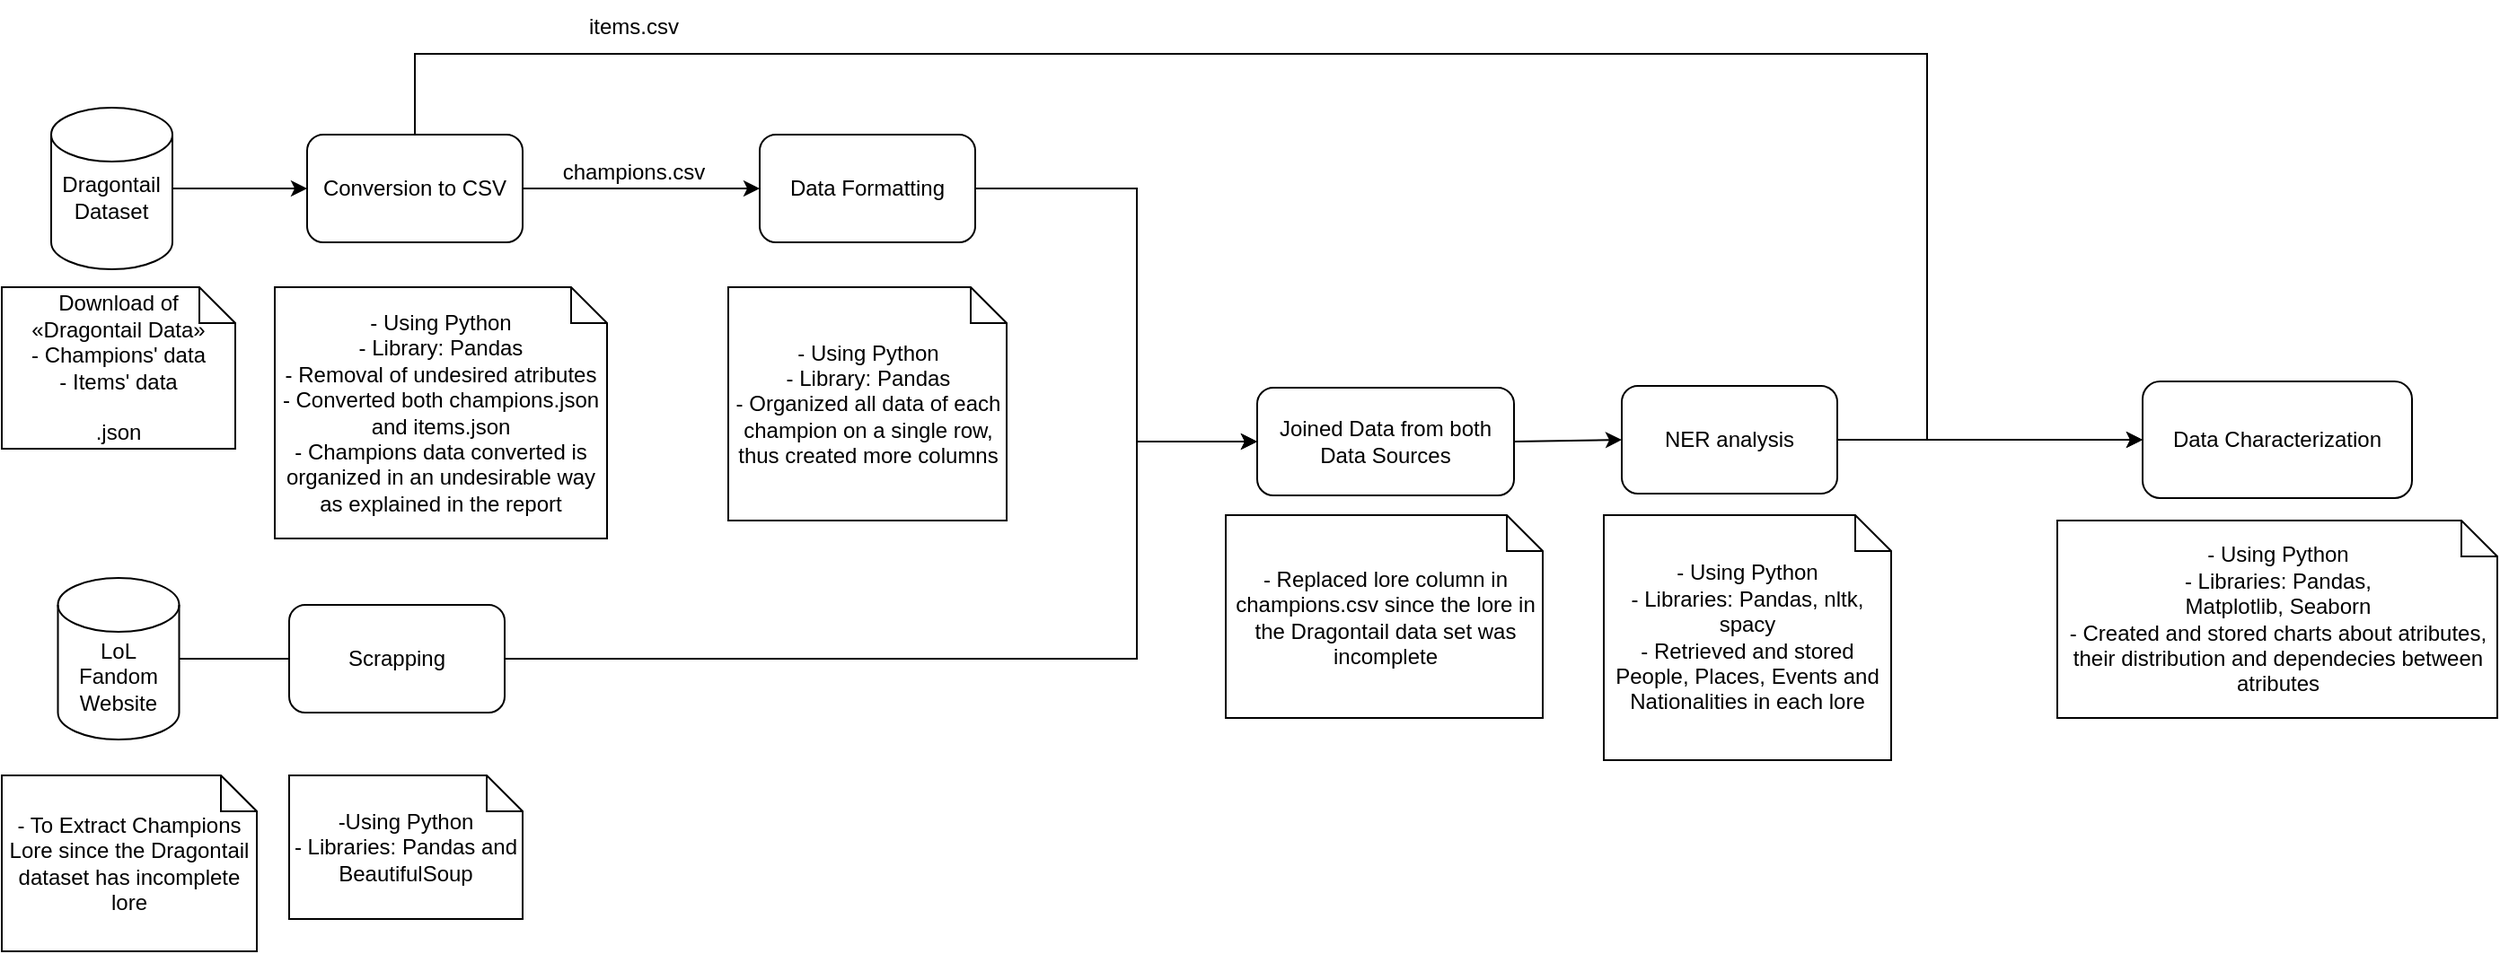 <mxfile version="15.7.4" type="device"><diagram id="Cuvu31oXY7lDYbuYOPSa" name="Page-1"><mxGraphModel dx="1422" dy="752" grid="1" gridSize="10" guides="1" tooltips="1" connect="1" arrows="1" fold="1" page="1" pageScale="1" pageWidth="827" pageHeight="1169" math="0" shadow="0"><root><mxCell id="0"/><mxCell id="1" parent="0"/><mxCell id="tHpvjgo7ILrEMoCMinG--3" value="" style="shape=cylinder3;whiteSpace=wrap;html=1;boundedLbl=1;backgroundOutline=1;size=15;" parent="1" vertex="1"><mxGeometry x="35.5" y="230" width="67.5" height="90" as="geometry"/></mxCell><mxCell id="tHpvjgo7ILrEMoCMinG--6" value="Dragontail Dataset" style="text;html=1;strokeColor=none;fillColor=none;align=center;verticalAlign=middle;whiteSpace=wrap;rounded=0;" parent="1" vertex="1"><mxGeometry x="49.25" y="270" width="40" height="20" as="geometry"/></mxCell><mxCell id="tHpvjgo7ILrEMoCMinG--23" value="Download of «Dragontail Data»&lt;br&gt;- Champions' data&lt;br&gt;&lt;div&gt;- Items' data&lt;/div&gt;&lt;div&gt;&lt;br&gt;&lt;/div&gt;&lt;div&gt;.json&lt;br&gt;&lt;/div&gt;" style="shape=note;size=20;whiteSpace=wrap;html=1;" parent="1" vertex="1"><mxGeometry x="8" y="330" width="130" height="90" as="geometry"/></mxCell><mxCell id="TVk_s6o9DdmZZqNhfrHr-1" value="" style="shape=cylinder3;whiteSpace=wrap;html=1;boundedLbl=1;backgroundOutline=1;size=15;" parent="1" vertex="1"><mxGeometry x="39.25" y="492" width="67.5" height="90" as="geometry"/></mxCell><mxCell id="TVk_s6o9DdmZZqNhfrHr-2" value="&lt;div&gt;LoL Fandom Website&lt;/div&gt;" style="text;html=1;strokeColor=none;fillColor=none;align=center;verticalAlign=middle;whiteSpace=wrap;rounded=0;" parent="1" vertex="1"><mxGeometry x="53" y="537" width="40" height="20" as="geometry"/></mxCell><mxCell id="TVk_s6o9DdmZZqNhfrHr-3" value="Scrapping" style="rounded=1;whiteSpace=wrap;html=1;" parent="1" vertex="1"><mxGeometry x="168" y="507" width="120" height="60" as="geometry"/></mxCell><mxCell id="TVk_s6o9DdmZZqNhfrHr-4" value="" style="endArrow=none;html=1;rounded=0;exitX=1;exitY=0.5;exitDx=0;exitDy=0;exitPerimeter=0;entryX=0;entryY=0.5;entryDx=0;entryDy=0;" parent="1" source="TVk_s6o9DdmZZqNhfrHr-1" target="TVk_s6o9DdmZZqNhfrHr-3" edge="1"><mxGeometry width="50" height="50" relative="1" as="geometry"><mxPoint x="298" y="452" as="sourcePoint"/><mxPoint x="348" y="402" as="targetPoint"/></mxGeometry></mxCell><mxCell id="TVk_s6o9DdmZZqNhfrHr-5" value="&lt;div&gt;-Using Python&lt;/div&gt;&lt;div&gt;- Libraries: Pandas and BeautifulSoup&lt;br&gt;&lt;/div&gt;" style="shape=note;size=20;whiteSpace=wrap;html=1;" parent="1" vertex="1"><mxGeometry x="168" y="602" width="130" height="80" as="geometry"/></mxCell><mxCell id="TVk_s6o9DdmZZqNhfrHr-6" value="- To Extract Champions Lore since the Dragontail dataset has incomplete lore" style="shape=note;size=20;whiteSpace=wrap;html=1;" parent="1" vertex="1"><mxGeometry x="8" y="602" width="142" height="98" as="geometry"/></mxCell><mxCell id="TVk_s6o9DdmZZqNhfrHr-7" value="Conversion to CSV" style="rounded=1;whiteSpace=wrap;html=1;" parent="1" vertex="1"><mxGeometry x="178" y="245" width="120" height="60" as="geometry"/></mxCell><mxCell id="TVk_s6o9DdmZZqNhfrHr-8" value="&lt;div&gt;- Using Python&lt;/div&gt;&lt;div&gt;- Library: Pandas&lt;/div&gt;&lt;div&gt;- Removal of undesired atributes&lt;/div&gt;&lt;div&gt;- Converted both champions.json and items.json&lt;br&gt;&lt;/div&gt;&lt;div&gt;- Champions data converted is organized in an undesirable way as explained in the report&lt;br&gt;&lt;/div&gt;" style="shape=note;size=20;whiteSpace=wrap;html=1;" parent="1" vertex="1"><mxGeometry x="160" y="330" width="185" height="140" as="geometry"/></mxCell><mxCell id="TVk_s6o9DdmZZqNhfrHr-9" value="Data Formatting" style="rounded=1;whiteSpace=wrap;html=1;" parent="1" vertex="1"><mxGeometry x="430" y="245" width="120" height="60" as="geometry"/></mxCell><mxCell id="TVk_s6o9DdmZZqNhfrHr-12" value="" style="endArrow=classic;html=1;rounded=0;exitX=1;exitY=0.5;exitDx=0;exitDy=0;exitPerimeter=0;entryX=0;entryY=0.5;entryDx=0;entryDy=0;" parent="1" source="tHpvjgo7ILrEMoCMinG--3" target="TVk_s6o9DdmZZqNhfrHr-7" edge="1"><mxGeometry width="50" height="50" relative="1" as="geometry"><mxPoint x="128" y="210" as="sourcePoint"/><mxPoint x="178" y="160" as="targetPoint"/></mxGeometry></mxCell><mxCell id="TVk_s6o9DdmZZqNhfrHr-13" value="" style="endArrow=classic;html=1;rounded=0;exitX=1;exitY=0.5;exitDx=0;exitDy=0;entryX=0;entryY=0.5;entryDx=0;entryDy=0;" parent="1" source="TVk_s6o9DdmZZqNhfrHr-7" target="TVk_s6o9DdmZZqNhfrHr-9" edge="1"><mxGeometry width="50" height="50" relative="1" as="geometry"><mxPoint x="452.5" y="350" as="sourcePoint"/><mxPoint x="527.5" y="350" as="targetPoint"/></mxGeometry></mxCell><mxCell id="TVk_s6o9DdmZZqNhfrHr-14" value="&lt;div&gt;- Using Python&lt;/div&gt;&lt;div&gt;- Library: Pandas&lt;br&gt;&lt;/div&gt;&lt;div&gt;- Organized all data of each champion on a single row, thus created more columns&lt;br&gt;&lt;/div&gt;" style="shape=note;size=20;whiteSpace=wrap;html=1;" parent="1" vertex="1"><mxGeometry x="412.5" y="330" width="155" height="130" as="geometry"/></mxCell><mxCell id="TVk_s6o9DdmZZqNhfrHr-16" value="&lt;div&gt;Joined Data from both Data Sources&lt;/div&gt;" style="rounded=1;whiteSpace=wrap;html=1;" parent="1" vertex="1"><mxGeometry x="707" y="386" width="143" height="60" as="geometry"/></mxCell><mxCell id="TVk_s6o9DdmZZqNhfrHr-17" value="" style="endArrow=classic;html=1;rounded=0;exitX=1;exitY=0.5;exitDx=0;exitDy=0;entryX=0;entryY=0.5;entryDx=0;entryDy=0;" parent="1" source="TVk_s6o9DdmZZqNhfrHr-9" target="TVk_s6o9DdmZZqNhfrHr-16" edge="1"><mxGeometry width="50" height="50" relative="1" as="geometry"><mxPoint x="720" y="440" as="sourcePoint"/><mxPoint x="770" y="390" as="targetPoint"/><Array as="points"><mxPoint x="640" y="275"/><mxPoint x="640" y="416"/></Array></mxGeometry></mxCell><mxCell id="TVk_s6o9DdmZZqNhfrHr-18" value="" style="endArrow=classic;html=1;rounded=0;exitX=1;exitY=0.5;exitDx=0;exitDy=0;entryX=0;entryY=0.5;entryDx=0;entryDy=0;" parent="1" source="TVk_s6o9DdmZZqNhfrHr-3" target="TVk_s6o9DdmZZqNhfrHr-16" edge="1"><mxGeometry width="50" height="50" relative="1" as="geometry"><mxPoint x="710" y="440" as="sourcePoint"/><mxPoint x="760" y="390" as="targetPoint"/><Array as="points"><mxPoint x="640" y="537"/><mxPoint x="640" y="416"/></Array></mxGeometry></mxCell><mxCell id="TVk_s6o9DdmZZqNhfrHr-19" value="- Replaced lore column in champions.csv since the lore in the Dragontail data set was incomplete" style="shape=note;size=20;whiteSpace=wrap;html=1;" parent="1" vertex="1"><mxGeometry x="689.5" y="457" width="176.5" height="113" as="geometry"/></mxCell><mxCell id="TVk_s6o9DdmZZqNhfrHr-20" value="champions.csv" style="text;html=1;strokeColor=none;fillColor=none;align=center;verticalAlign=middle;whiteSpace=wrap;rounded=0;" parent="1" vertex="1"><mxGeometry x="330" y="251" width="60" height="30" as="geometry"/></mxCell><mxCell id="TVk_s6o9DdmZZqNhfrHr-21" value="" style="endArrow=classic;html=1;rounded=0;exitX=0.5;exitY=0;exitDx=0;exitDy=0;entryX=0;entryY=0.5;entryDx=0;entryDy=0;" parent="1" source="TVk_s6o9DdmZZqNhfrHr-7" target="TVk_s6o9DdmZZqNhfrHr-22" edge="1"><mxGeometry width="50" height="50" relative="1" as="geometry"><mxPoint x="710" y="440" as="sourcePoint"/><mxPoint x="720" y="200" as="targetPoint"/><Array as="points"><mxPoint x="238" y="200"/><mxPoint x="1080" y="200"/><mxPoint x="1080" y="415"/></Array></mxGeometry></mxCell><mxCell id="TVk_s6o9DdmZZqNhfrHr-22" value="Data Characterization" style="rounded=1;whiteSpace=wrap;html=1;" parent="1" vertex="1"><mxGeometry x="1200" y="382.5" width="150" height="65" as="geometry"/></mxCell><mxCell id="TVk_s6o9DdmZZqNhfrHr-24" value="NER analysis" style="rounded=1;whiteSpace=wrap;html=1;" parent="1" vertex="1"><mxGeometry x="910" y="385" width="120" height="60" as="geometry"/></mxCell><mxCell id="TVk_s6o9DdmZZqNhfrHr-25" value="" style="endArrow=classic;html=1;rounded=0;exitX=1;exitY=0.5;exitDx=0;exitDy=0;entryX=0;entryY=0.5;entryDx=0;entryDy=0;" parent="1" source="TVk_s6o9DdmZZqNhfrHr-16" target="TVk_s6o9DdmZZqNhfrHr-24" edge="1"><mxGeometry width="50" height="50" relative="1" as="geometry"><mxPoint x="730" y="440" as="sourcePoint"/><mxPoint x="780" y="390" as="targetPoint"/></mxGeometry></mxCell><mxCell id="TVk_s6o9DdmZZqNhfrHr-26" value="" style="endArrow=classic;html=1;rounded=0;exitX=1;exitY=0.5;exitDx=0;exitDy=0;entryX=0;entryY=0.5;entryDx=0;entryDy=0;" parent="1" source="TVk_s6o9DdmZZqNhfrHr-24" target="TVk_s6o9DdmZZqNhfrHr-22" edge="1"><mxGeometry width="50" height="50" relative="1" as="geometry"><mxPoint x="730" y="440" as="sourcePoint"/><mxPoint x="780" y="390" as="targetPoint"/></mxGeometry></mxCell><mxCell id="TVk_s6o9DdmZZqNhfrHr-27" value="&lt;div&gt;items.csv&lt;/div&gt;" style="text;html=1;strokeColor=none;fillColor=none;align=center;verticalAlign=middle;whiteSpace=wrap;rounded=0;" parent="1" vertex="1"><mxGeometry x="330" y="170" width="60" height="30" as="geometry"/></mxCell><mxCell id="LSxtmwXIVttsSOnoxKo6-1" value="&lt;div&gt;- Using Python&lt;/div&gt;&lt;div&gt;- Libraries: Pandas, nltk, spacy&lt;/div&gt;&lt;div&gt;- Retrieved and stored People, Places, Events and Nationalities in each lore&lt;br&gt;&lt;/div&gt;" style="shape=note;size=20;whiteSpace=wrap;html=1;" vertex="1" parent="1"><mxGeometry x="900" y="457" width="160" height="136.5" as="geometry"/></mxCell><mxCell id="LSxtmwXIVttsSOnoxKo6-2" value="&lt;div&gt;- Using Python&lt;/div&gt;&lt;div&gt;- Libraries: Pandas, &lt;br&gt;&lt;/div&gt;&lt;div&gt;Matplotlib, Seaborn&lt;/div&gt;&lt;div&gt;- Created and stored charts about atributes, their distribution and dependecies between atributes&lt;br&gt;&lt;/div&gt;" style="shape=note;size=20;whiteSpace=wrap;html=1;" vertex="1" parent="1"><mxGeometry x="1152.5" y="460" width="245" height="110" as="geometry"/></mxCell></root></mxGraphModel></diagram></mxfile>